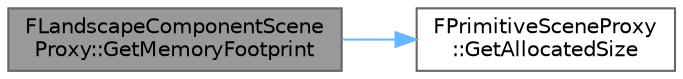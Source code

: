 digraph "FLandscapeComponentSceneProxy::GetMemoryFootprint"
{
 // INTERACTIVE_SVG=YES
 // LATEX_PDF_SIZE
  bgcolor="transparent";
  edge [fontname=Helvetica,fontsize=10,labelfontname=Helvetica,labelfontsize=10];
  node [fontname=Helvetica,fontsize=10,shape=box,height=0.2,width=0.4];
  rankdir="LR";
  Node1 [id="Node000001",label="FLandscapeComponentScene\lProxy::GetMemoryFootprint",height=0.2,width=0.4,color="gray40", fillcolor="grey60", style="filled", fontcolor="black",tooltip="Every derived class should override these functions."];
  Node1 -> Node2 [id="edge1_Node000001_Node000002",color="steelblue1",style="solid",tooltip=" "];
  Node2 [id="Node000002",label="FPrimitiveSceneProxy\l::GetAllocatedSize",height=0.2,width=0.4,color="grey40", fillcolor="white", style="filled",URL="$d4/de9/classFPrimitiveSceneProxy.html#a77efabaeabee9fb309946874672e6a61",tooltip=" "];
}
